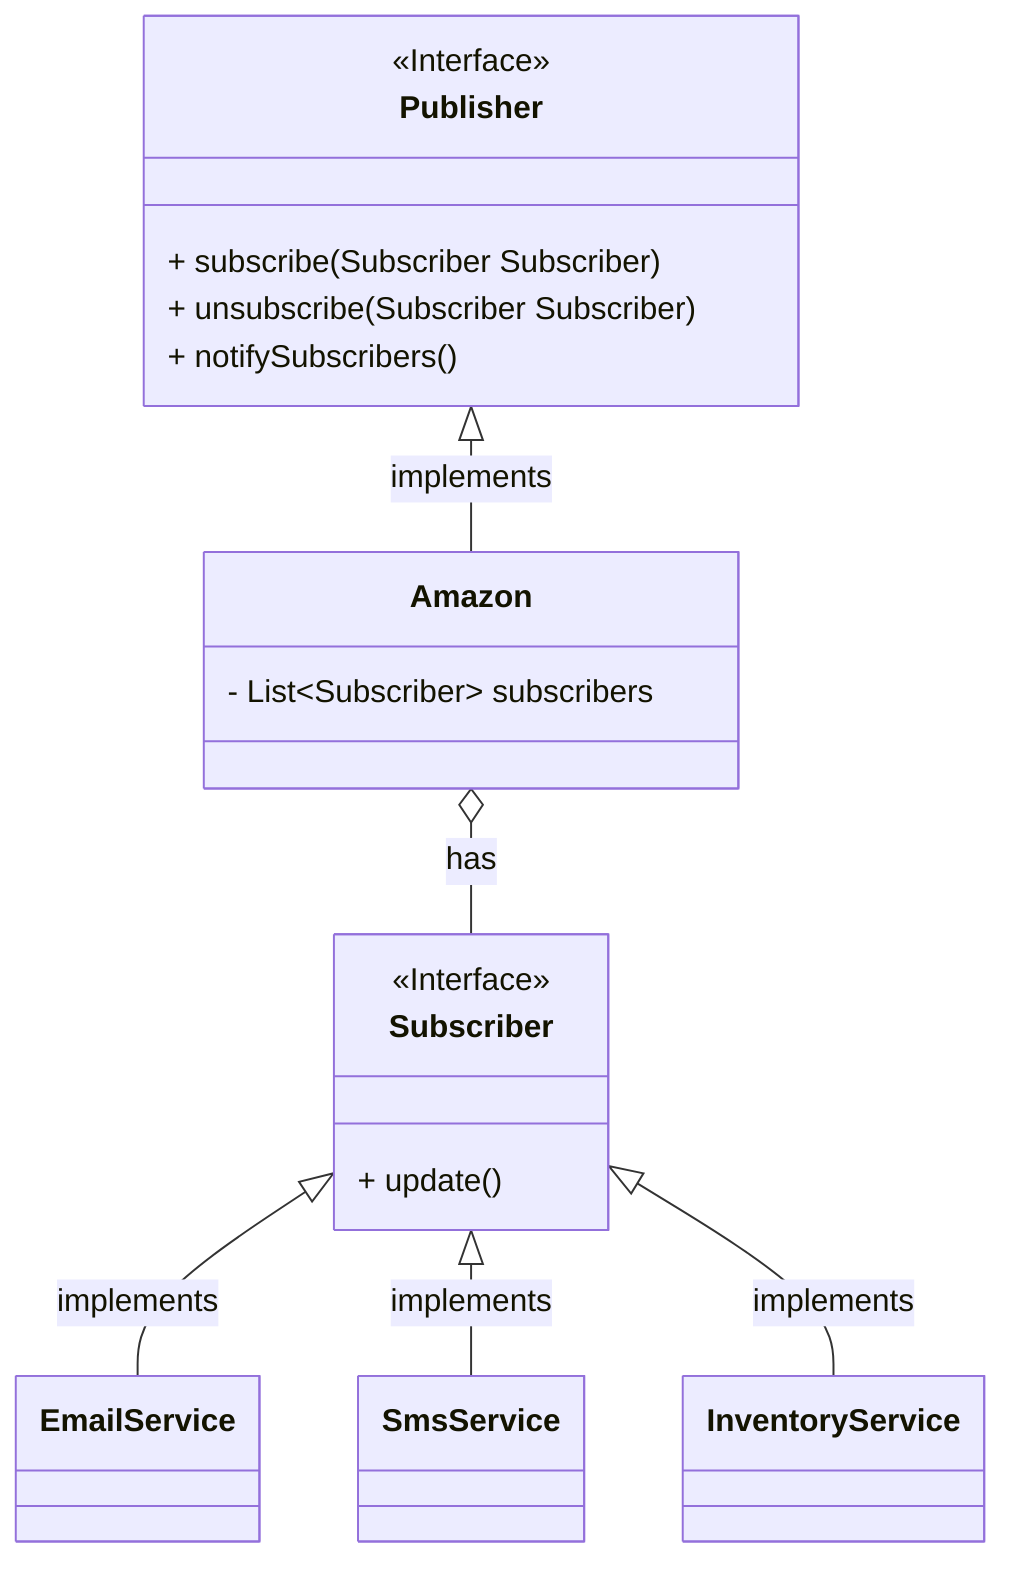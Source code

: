 classDiagram
    class Publisher {
        <<Interface>>
        + subscribe(Subscriber Subscriber)
        + unsubscribe(Subscriber Subscriber)
        + notifySubscribers()
    }

    class Subscriber {
        <<Interface>>
        + update()
    }

    class Amazon {
        - List~Subscriber~ subscribers
    }

    Publisher <|-- Amazon : implements
    Amazon o-- Subscriber : has


    Subscriber <|-- EmailService : implements
    Subscriber <|-- SmsService : implements
    Subscriber <|-- InventoryService : implements
